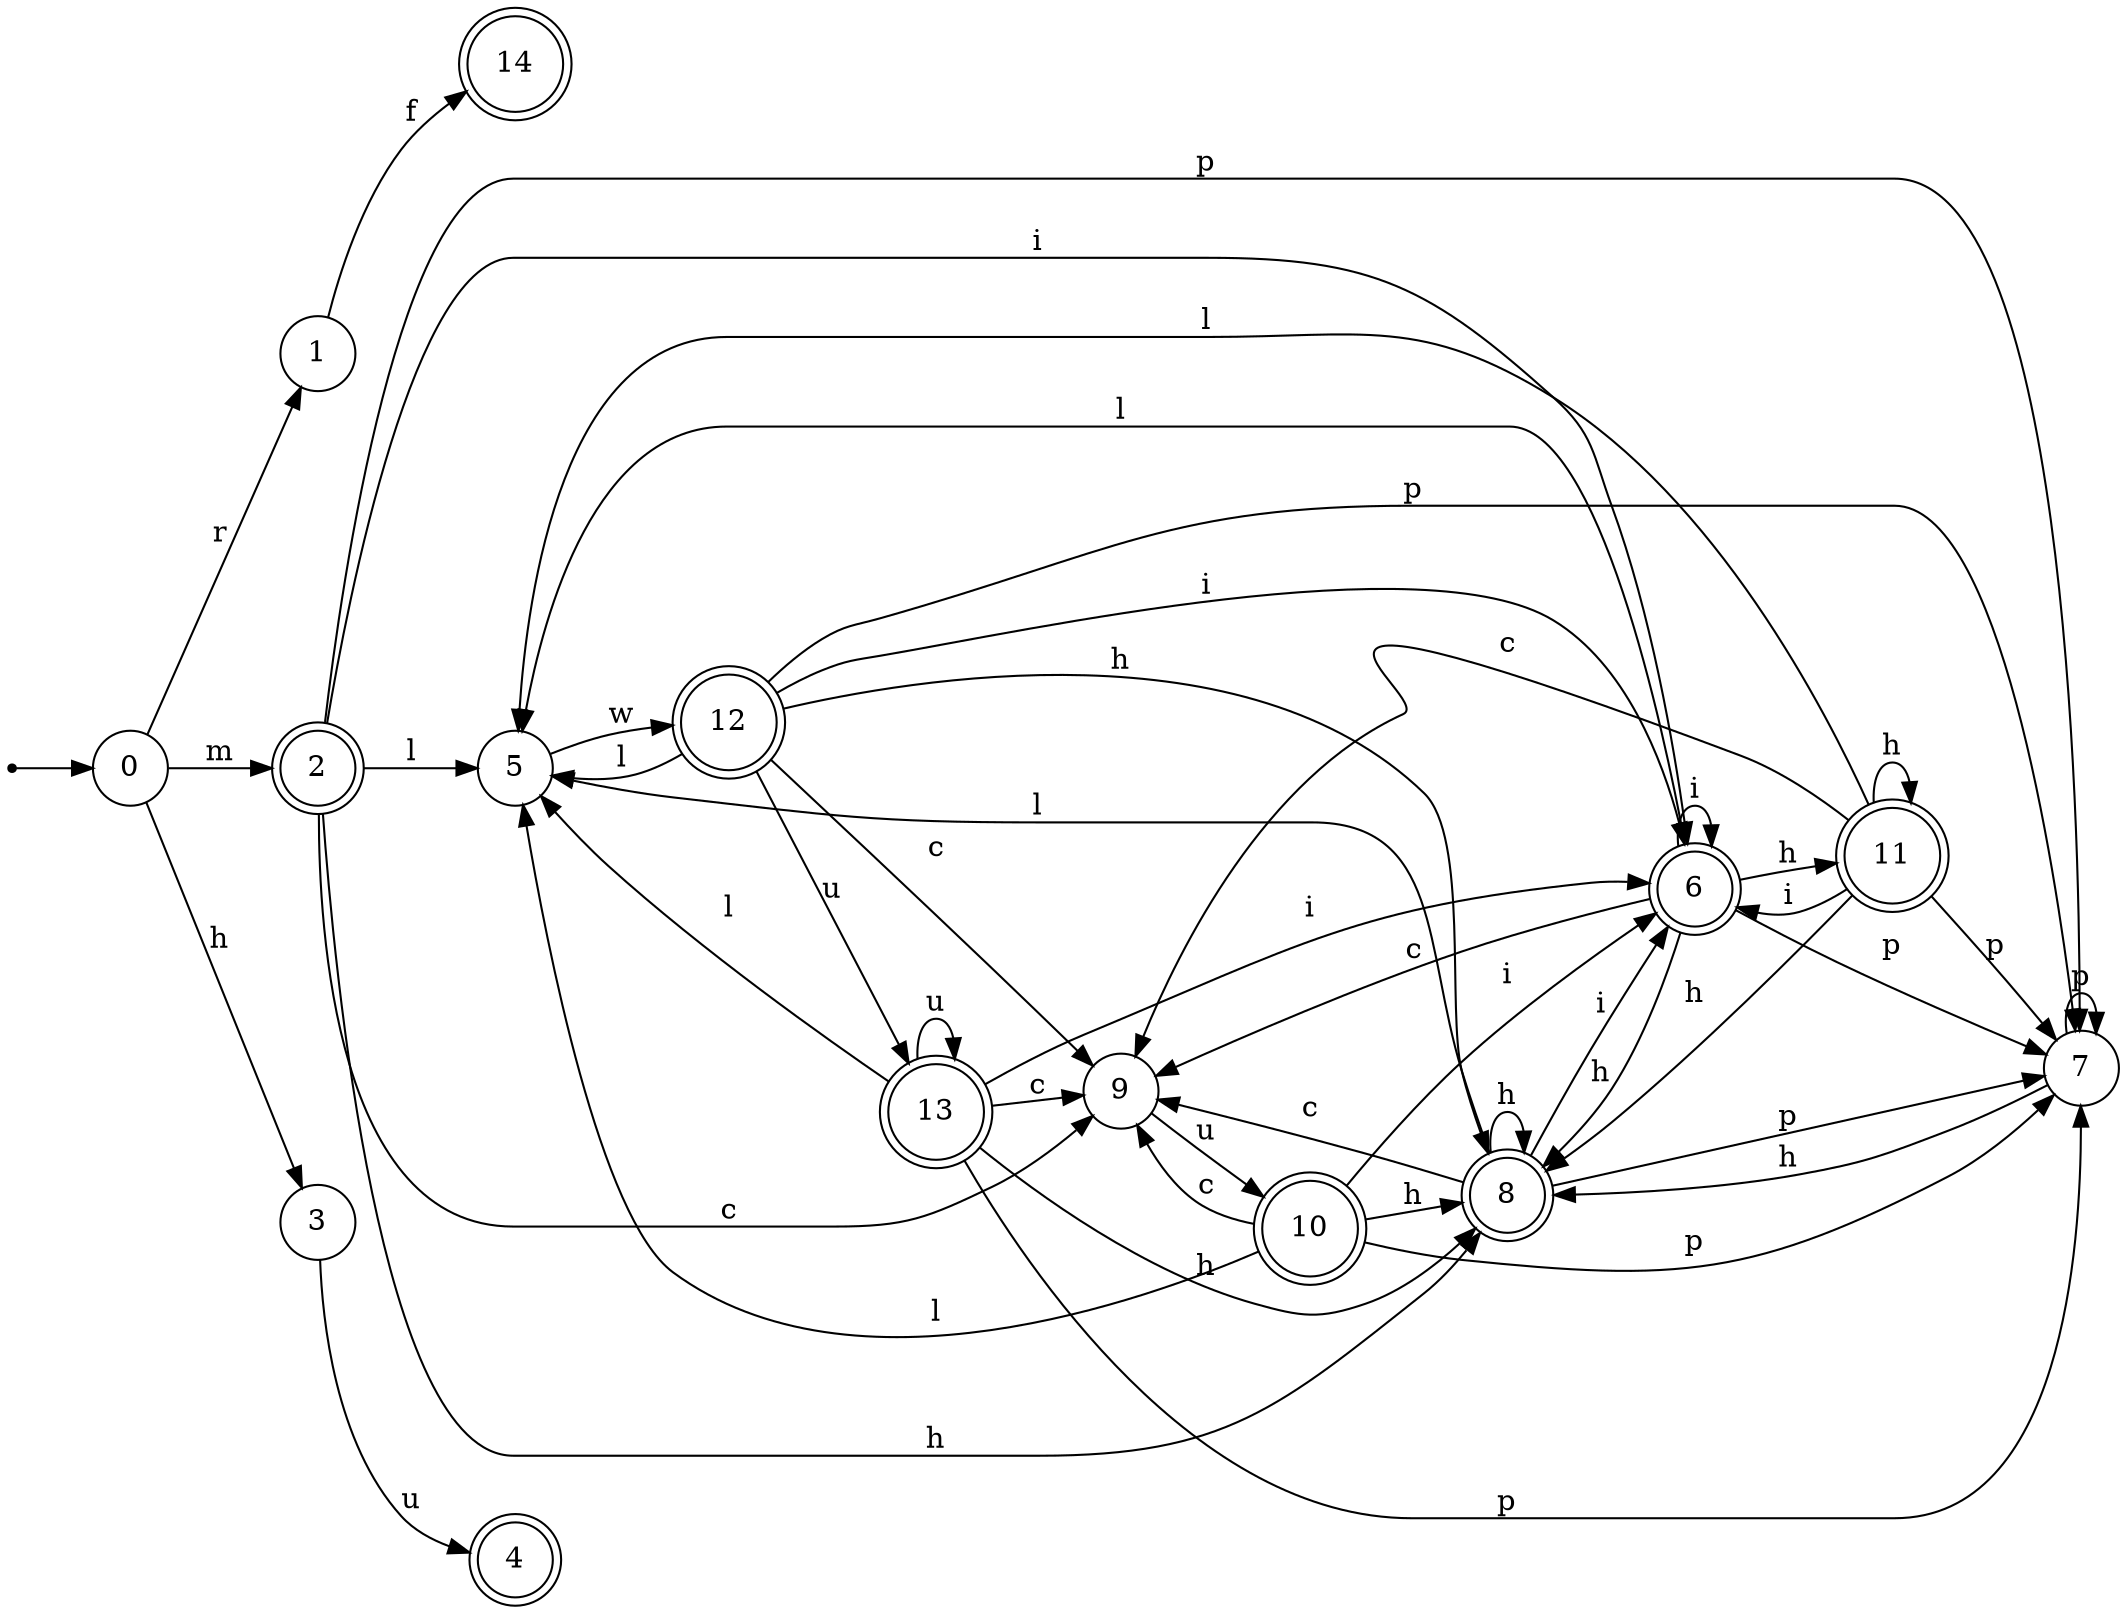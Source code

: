 digraph finite_state_machine {
rankdir=LR;
size="20,20";
node [shape = point]; "dummy0"
node [shape = circle]; "0";
"dummy0" -> "0";
node [shape = circle]; "1";
node [shape = doublecircle]; "2";node [shape = circle]; "3";
node [shape = doublecircle]; "4";node [shape = circle]; "5";
node [shape = doublecircle]; "6";node [shape = circle]; "7";
node [shape = doublecircle]; "8";node [shape = circle]; "9";
node [shape = doublecircle]; "10";node [shape = doublecircle]; "11";node [shape = doublecircle]; "12";node [shape = doublecircle]; "13";node [shape = doublecircle]; "14";"0" -> "1" [label = "r"];
 "0" -> "2" [label = "m"];
 "0" -> "3" [label = "h"];
 "3" -> "4" [label = "u"];
 "2" -> "5" [label = "l"];
 "2" -> "6" [label = "i"];
 "2" -> "7" [label = "p"];
 "2" -> "8" [label = "h"];
 "2" -> "9" [label = "c"];
 "9" -> "10" [label = "u"];
 "10" -> "9" [label = "c"];
 "10" -> "5" [label = "l"];
 "10" -> "6" [label = "i"];
 "10" -> "7" [label = "p"];
 "10" -> "8" [label = "h"];
 "8" -> "8" [label = "h"];
 "8" -> "7" [label = "p"];
 "8" -> "5" [label = "l"];
 "8" -> "6" [label = "i"];
 "8" -> "9" [label = "c"];
 "7" -> "7" [label = "p"];
 "7" -> "8" [label = "h"];
 "6" -> "6" [label = "i"];
 "6" -> "8" [label = "h"];
 "6" -> "11" [label = "h"];
 "6" -> "5" [label = "l"];
 "6" -> "7" [label = "p"];
 "6" -> "9" [label = "c"];
 "11" -> "8" [label = "h"];
 "11" -> "11" [label = "h"];
 "11" -> "6" [label = "i"];
 "11" -> "5" [label = "l"];
 "11" -> "7" [label = "p"];
 "11" -> "9" [label = "c"];
 "5" -> "12" [label = "w"];
 "12" -> "5" [label = "l"];
 "12" -> "13" [label = "u"];
 "12" -> "6" [label = "i"];
 "12" -> "7" [label = "p"];
 "12" -> "8" [label = "h"];
 "12" -> "9" [label = "c"];
 "13" -> "13" [label = "u"];
 "13" -> "5" [label = "l"];
 "13" -> "6" [label = "i"];
 "13" -> "7" [label = "p"];
 "13" -> "8" [label = "h"];
 "13" -> "9" [label = "c"];
 "1" -> "14" [label = "f"];
 }
